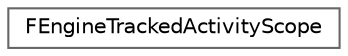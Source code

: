 digraph "Graphical Class Hierarchy"
{
 // INTERACTIVE_SVG=YES
 // LATEX_PDF_SIZE
  bgcolor="transparent";
  edge [fontname=Helvetica,fontsize=10,labelfontname=Helvetica,labelfontsize=10];
  node [fontname=Helvetica,fontsize=10,shape=box,height=0.2,width=0.4];
  rankdir="LR";
  Node0 [id="Node000000",label="FEngineTrackedActivityScope",height=0.2,width=0.4,color="grey40", fillcolor="white", style="filled",URL="$d8/d22/structFEngineTrackedActivityScope.html",tooltip=" "];
}
